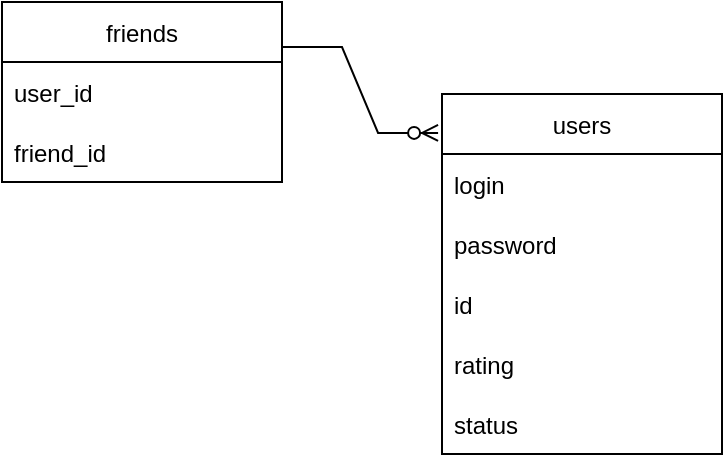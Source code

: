 <mxfile version="19.0.3" type="github"><diagram id="R2lEEEUBdFMjLlhIrx00" name="Page-1"><mxGraphModel dx="947" dy="433" grid="0" gridSize="10" guides="1" tooltips="1" connect="1" arrows="1" fold="1" page="1" pageScale="1" pageWidth="850" pageHeight="1100" math="0" shadow="0" extFonts="Permanent Marker^https://fonts.googleapis.com/css?family=Permanent+Marker"><root><mxCell id="0"/><mxCell id="1" parent="0"/><mxCell id="4iGUhUNEhjjPvUNvpAky-1" value="users" style="swimlane;fontStyle=0;childLayout=stackLayout;horizontal=1;startSize=30;horizontalStack=0;resizeParent=1;resizeParentMax=0;resizeLast=0;collapsible=1;marginBottom=0;" vertex="1" parent="1"><mxGeometry x="400" y="145" width="140" height="180" as="geometry"/></mxCell><mxCell id="4iGUhUNEhjjPvUNvpAky-2" value="login" style="text;strokeColor=none;fillColor=none;align=left;verticalAlign=middle;spacingLeft=4;spacingRight=4;overflow=hidden;points=[[0,0.5],[1,0.5]];portConstraint=eastwest;rotatable=0;" vertex="1" parent="4iGUhUNEhjjPvUNvpAky-1"><mxGeometry y="30" width="140" height="30" as="geometry"/></mxCell><mxCell id="4iGUhUNEhjjPvUNvpAky-3" value="password" style="text;strokeColor=none;fillColor=none;align=left;verticalAlign=middle;spacingLeft=4;spacingRight=4;overflow=hidden;points=[[0,0.5],[1,0.5]];portConstraint=eastwest;rotatable=0;" vertex="1" parent="4iGUhUNEhjjPvUNvpAky-1"><mxGeometry y="60" width="140" height="30" as="geometry"/></mxCell><mxCell id="4iGUhUNEhjjPvUNvpAky-4" value="id" style="text;strokeColor=none;fillColor=none;align=left;verticalAlign=middle;spacingLeft=4;spacingRight=4;overflow=hidden;points=[[0,0.5],[1,0.5]];portConstraint=eastwest;rotatable=0;" vertex="1" parent="4iGUhUNEhjjPvUNvpAky-1"><mxGeometry y="90" width="140" height="30" as="geometry"/></mxCell><mxCell id="4iGUhUNEhjjPvUNvpAky-7" value="rating" style="text;strokeColor=none;fillColor=none;align=left;verticalAlign=middle;spacingLeft=4;spacingRight=4;overflow=hidden;points=[[0,0.5],[1,0.5]];portConstraint=eastwest;rotatable=0;" vertex="1" parent="4iGUhUNEhjjPvUNvpAky-1"><mxGeometry y="120" width="140" height="30" as="geometry"/></mxCell><mxCell id="4iGUhUNEhjjPvUNvpAky-6" value="status" style="text;strokeColor=none;fillColor=none;align=left;verticalAlign=middle;spacingLeft=4;spacingRight=4;overflow=hidden;points=[[0,0.5],[1,0.5]];portConstraint=eastwest;rotatable=0;" vertex="1" parent="4iGUhUNEhjjPvUNvpAky-1"><mxGeometry y="150" width="140" height="30" as="geometry"/></mxCell><mxCell id="4iGUhUNEhjjPvUNvpAky-8" value="friends" style="swimlane;fontStyle=0;childLayout=stackLayout;horizontal=1;startSize=30;horizontalStack=0;resizeParent=1;resizeParentMax=0;resizeLast=0;collapsible=1;marginBottom=0;" vertex="1" parent="1"><mxGeometry x="180" y="99" width="140" height="90" as="geometry"><mxRectangle x="150" y="190" width="63" height="30" as="alternateBounds"/></mxGeometry></mxCell><mxCell id="4iGUhUNEhjjPvUNvpAky-9" value="user_id" style="text;strokeColor=none;fillColor=none;align=left;verticalAlign=middle;spacingLeft=4;spacingRight=4;overflow=hidden;points=[[0,0.5],[1,0.5]];portConstraint=eastwest;rotatable=0;" vertex="1" parent="4iGUhUNEhjjPvUNvpAky-8"><mxGeometry y="30" width="140" height="30" as="geometry"/></mxCell><mxCell id="4iGUhUNEhjjPvUNvpAky-10" value="friend_id" style="text;strokeColor=none;fillColor=none;align=left;verticalAlign=middle;spacingLeft=4;spacingRight=4;overflow=hidden;points=[[0,0.5],[1,0.5]];portConstraint=eastwest;rotatable=0;" vertex="1" parent="4iGUhUNEhjjPvUNvpAky-8"><mxGeometry y="60" width="140" height="30" as="geometry"/></mxCell><mxCell id="4iGUhUNEhjjPvUNvpAky-12" value="" style="edgeStyle=entityRelationEdgeStyle;fontSize=12;html=1;endArrow=ERzeroToMany;endFill=1;rounded=0;entryX=-0.014;entryY=0.108;entryDx=0;entryDy=0;entryPerimeter=0;exitX=1;exitY=0.25;exitDx=0;exitDy=0;" edge="1" parent="1" source="4iGUhUNEhjjPvUNvpAky-8" target="4iGUhUNEhjjPvUNvpAky-1"><mxGeometry width="100" height="100" relative="1" as="geometry"><mxPoint x="250" y="140" as="sourcePoint"/><mxPoint x="470" y="230" as="targetPoint"/></mxGeometry></mxCell></root></mxGraphModel></diagram></mxfile>